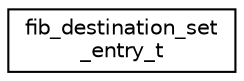 digraph "Graphical Class Hierarchy"
{
 // LATEX_PDF_SIZE
  edge [fontname="Helvetica",fontsize="10",labelfontname="Helvetica",labelfontsize="10"];
  node [fontname="Helvetica",fontsize="10",shape=record];
  rankdir="LR";
  Node0 [label="fib_destination_set\l_entry_t",height=0.2,width=0.4,color="black", fillcolor="white", style="filled",URL="$structfib__destination__set__entry__t.html",tooltip="entry used to collect available destinations"];
}
